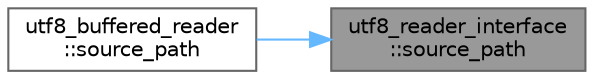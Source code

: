 digraph "utf8_reader_interface::source_path"
{
 // LATEX_PDF_SIZE
  bgcolor="transparent";
  edge [fontname=Helvetica,fontsize=10,labelfontname=Helvetica,labelfontsize=10];
  node [fontname=Helvetica,fontsize=10,shape=box,height=0.2,width=0.4];
  rankdir="RL";
  Node1 [id="Node000001",label="utf8_reader_interface\l::source_path",height=0.2,width=0.4,color="gray40", fillcolor="grey60", style="filled", fontcolor="black",tooltip=" "];
  Node1 -> Node2 [id="edge3_Node000001_Node000002",dir="back",color="steelblue1",style="solid",tooltip=" "];
  Node2 [id="Node000002",label="utf8_buffered_reader\l::source_path",height=0.2,width=0.4,color="grey40", fillcolor="white", style="filled",URL="$classutf8__buffered__reader.html#a82f28b3ba60daf554b34e7b588cd26a7",tooltip=" "];
}
